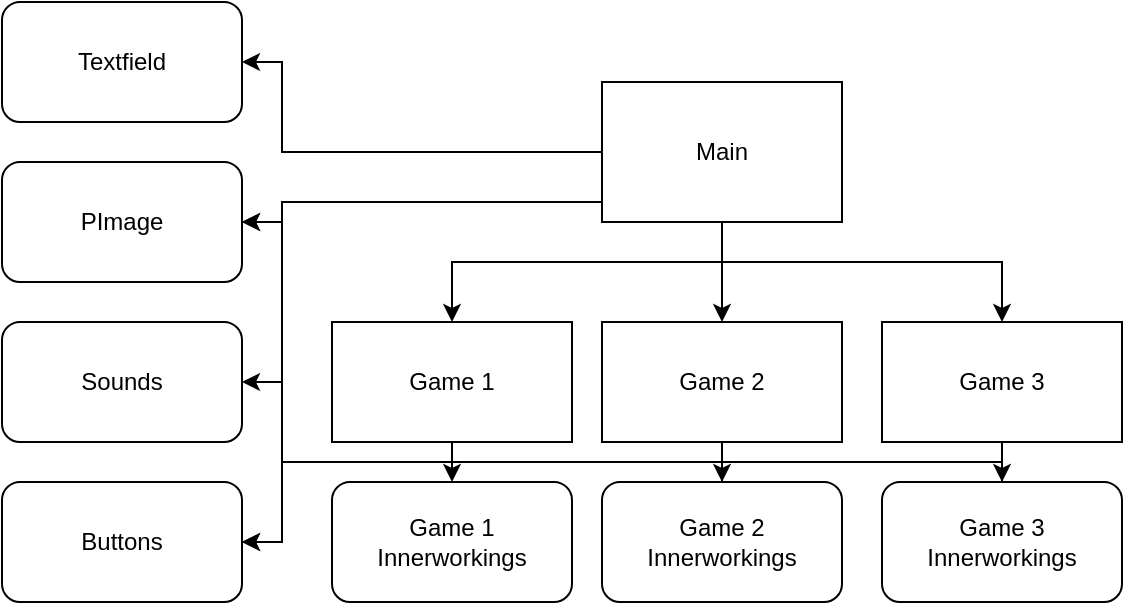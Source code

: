 <mxfile version="21.2.9" type="github">
  <diagram id="C5RBs43oDa-KdzZeNtuy" name="Page-1">
    <mxGraphModel dx="1050" dy="1750" grid="1" gridSize="10" guides="1" tooltips="1" connect="1" arrows="1" fold="1" page="1" pageScale="1" pageWidth="827" pageHeight="1169" math="0" shadow="0">
      <root>
        <mxCell id="WIyWlLk6GJQsqaUBKTNV-0" />
        <mxCell id="WIyWlLk6GJQsqaUBKTNV-1" parent="WIyWlLk6GJQsqaUBKTNV-0" />
        <mxCell id="_GGTm3D03qA7Ynv4rk2X-9" style="edgeStyle=orthogonalEdgeStyle;rounded=0;orthogonalLoop=1;jettySize=auto;html=1;entryX=1;entryY=0.5;entryDx=0;entryDy=0;" edge="1" parent="WIyWlLk6GJQsqaUBKTNV-1" source="_GGTm3D03qA7Ynv4rk2X-0" target="_GGTm3D03qA7Ynv4rk2X-3">
          <mxGeometry relative="1" as="geometry">
            <Array as="points">
              <mxPoint x="340" y="80" />
              <mxPoint x="340" y="250" />
            </Array>
          </mxGeometry>
        </mxCell>
        <mxCell id="_GGTm3D03qA7Ynv4rk2X-14" style="edgeStyle=orthogonalEdgeStyle;rounded=0;orthogonalLoop=1;jettySize=auto;html=1;entryX=1;entryY=0.5;entryDx=0;entryDy=0;" edge="1" parent="WIyWlLk6GJQsqaUBKTNV-1" source="_GGTm3D03qA7Ynv4rk2X-0" target="_GGTm3D03qA7Ynv4rk2X-5">
          <mxGeometry relative="1" as="geometry">
            <Array as="points">
              <mxPoint x="340" y="55" />
              <mxPoint x="340" y="10" />
            </Array>
          </mxGeometry>
        </mxCell>
        <mxCell id="_GGTm3D03qA7Ynv4rk2X-19" style="edgeStyle=orthogonalEdgeStyle;rounded=0;orthogonalLoop=1;jettySize=auto;html=1;entryX=0.5;entryY=0;entryDx=0;entryDy=0;" edge="1" parent="WIyWlLk6GJQsqaUBKTNV-1" source="_GGTm3D03qA7Ynv4rk2X-0" target="_GGTm3D03qA7Ynv4rk2X-6">
          <mxGeometry relative="1" as="geometry">
            <Array as="points">
              <mxPoint x="560" y="110" />
              <mxPoint x="425" y="110" />
            </Array>
          </mxGeometry>
        </mxCell>
        <mxCell id="_GGTm3D03qA7Ynv4rk2X-20" style="edgeStyle=orthogonalEdgeStyle;rounded=0;orthogonalLoop=1;jettySize=auto;html=1;exitX=0.5;exitY=1;exitDx=0;exitDy=0;entryX=0.5;entryY=0;entryDx=0;entryDy=0;" edge="1" parent="WIyWlLk6GJQsqaUBKTNV-1" source="_GGTm3D03qA7Ynv4rk2X-0" target="_GGTm3D03qA7Ynv4rk2X-7">
          <mxGeometry relative="1" as="geometry" />
        </mxCell>
        <mxCell id="_GGTm3D03qA7Ynv4rk2X-22" style="edgeStyle=orthogonalEdgeStyle;rounded=0;orthogonalLoop=1;jettySize=auto;html=1;exitX=0.5;exitY=1;exitDx=0;exitDy=0;entryX=0.5;entryY=0;entryDx=0;entryDy=0;" edge="1" parent="WIyWlLk6GJQsqaUBKTNV-1" source="_GGTm3D03qA7Ynv4rk2X-0" target="_GGTm3D03qA7Ynv4rk2X-8">
          <mxGeometry relative="1" as="geometry">
            <Array as="points">
              <mxPoint x="560" y="110" />
              <mxPoint x="700" y="110" />
            </Array>
          </mxGeometry>
        </mxCell>
        <mxCell id="_GGTm3D03qA7Ynv4rk2X-0" value="Main" style="rounded=0;whiteSpace=wrap;html=1;" vertex="1" parent="WIyWlLk6GJQsqaUBKTNV-1">
          <mxGeometry x="500" y="20" width="120" height="70" as="geometry" />
        </mxCell>
        <mxCell id="_GGTm3D03qA7Ynv4rk2X-1" value="PImage" style="rounded=1;whiteSpace=wrap;html=1;" vertex="1" parent="WIyWlLk6GJQsqaUBKTNV-1">
          <mxGeometry x="200" y="60" width="120" height="60" as="geometry" />
        </mxCell>
        <mxCell id="_GGTm3D03qA7Ynv4rk2X-3" value="Buttons" style="rounded=1;whiteSpace=wrap;html=1;" vertex="1" parent="WIyWlLk6GJQsqaUBKTNV-1">
          <mxGeometry x="200" y="220" width="120" height="60" as="geometry" />
        </mxCell>
        <mxCell id="_GGTm3D03qA7Ynv4rk2X-4" value="Sounds" style="rounded=1;whiteSpace=wrap;html=1;" vertex="1" parent="WIyWlLk6GJQsqaUBKTNV-1">
          <mxGeometry x="200" y="140" width="120" height="60" as="geometry" />
        </mxCell>
        <mxCell id="_GGTm3D03qA7Ynv4rk2X-5" value="Textfield" style="rounded=1;whiteSpace=wrap;html=1;" vertex="1" parent="WIyWlLk6GJQsqaUBKTNV-1">
          <mxGeometry x="200" y="-20" width="120" height="60" as="geometry" />
        </mxCell>
        <mxCell id="_GGTm3D03qA7Ynv4rk2X-13" style="edgeStyle=orthogonalEdgeStyle;rounded=0;orthogonalLoop=1;jettySize=auto;html=1;exitX=0.5;exitY=1;exitDx=0;exitDy=0;entryX=1;entryY=0.5;entryDx=0;entryDy=0;" edge="1" parent="WIyWlLk6GJQsqaUBKTNV-1" source="_GGTm3D03qA7Ynv4rk2X-6" target="_GGTm3D03qA7Ynv4rk2X-4">
          <mxGeometry relative="1" as="geometry">
            <Array as="points">
              <mxPoint x="425" y="210" />
              <mxPoint x="340" y="210" />
              <mxPoint x="340" y="170" />
            </Array>
          </mxGeometry>
        </mxCell>
        <mxCell id="_GGTm3D03qA7Ynv4rk2X-15" style="edgeStyle=orthogonalEdgeStyle;rounded=0;orthogonalLoop=1;jettySize=auto;html=1;entryX=1;entryY=0.5;entryDx=0;entryDy=0;" edge="1" parent="WIyWlLk6GJQsqaUBKTNV-1" source="_GGTm3D03qA7Ynv4rk2X-6" target="_GGTm3D03qA7Ynv4rk2X-1">
          <mxGeometry relative="1" as="geometry">
            <Array as="points">
              <mxPoint x="425" y="210" />
              <mxPoint x="340" y="210" />
              <mxPoint x="340" y="90" />
            </Array>
          </mxGeometry>
        </mxCell>
        <mxCell id="_GGTm3D03qA7Ynv4rk2X-16" style="edgeStyle=orthogonalEdgeStyle;rounded=0;orthogonalLoop=1;jettySize=auto;html=1;exitX=0.5;exitY=1;exitDx=0;exitDy=0;entryX=0.5;entryY=0;entryDx=0;entryDy=0;" edge="1" parent="WIyWlLk6GJQsqaUBKTNV-1" source="_GGTm3D03qA7Ynv4rk2X-6" target="_GGTm3D03qA7Ynv4rk2X-10">
          <mxGeometry relative="1" as="geometry" />
        </mxCell>
        <mxCell id="_GGTm3D03qA7Ynv4rk2X-6" value="Game 1" style="rounded=0;whiteSpace=wrap;html=1;" vertex="1" parent="WIyWlLk6GJQsqaUBKTNV-1">
          <mxGeometry x="365" y="140" width="120" height="60" as="geometry" />
        </mxCell>
        <mxCell id="_GGTm3D03qA7Ynv4rk2X-17" style="edgeStyle=orthogonalEdgeStyle;rounded=0;orthogonalLoop=1;jettySize=auto;html=1;entryX=0.5;entryY=0;entryDx=0;entryDy=0;" edge="1" parent="WIyWlLk6GJQsqaUBKTNV-1" source="_GGTm3D03qA7Ynv4rk2X-7" target="_GGTm3D03qA7Ynv4rk2X-11">
          <mxGeometry relative="1" as="geometry" />
        </mxCell>
        <mxCell id="_GGTm3D03qA7Ynv4rk2X-23" style="edgeStyle=orthogonalEdgeStyle;rounded=0;orthogonalLoop=1;jettySize=auto;html=1;exitX=0.5;exitY=1;exitDx=0;exitDy=0;entryX=1;entryY=0.5;entryDx=0;entryDy=0;" edge="1" parent="WIyWlLk6GJQsqaUBKTNV-1" source="_GGTm3D03qA7Ynv4rk2X-7" target="_GGTm3D03qA7Ynv4rk2X-3">
          <mxGeometry relative="1" as="geometry">
            <Array as="points">
              <mxPoint x="560" y="210" />
              <mxPoint x="340" y="210" />
              <mxPoint x="340" y="250" />
            </Array>
          </mxGeometry>
        </mxCell>
        <mxCell id="_GGTm3D03qA7Ynv4rk2X-7" value="Game 2" style="rounded=0;whiteSpace=wrap;html=1;" vertex="1" parent="WIyWlLk6GJQsqaUBKTNV-1">
          <mxGeometry x="500" y="140" width="120" height="60" as="geometry" />
        </mxCell>
        <mxCell id="_GGTm3D03qA7Ynv4rk2X-18" style="edgeStyle=orthogonalEdgeStyle;rounded=0;orthogonalLoop=1;jettySize=auto;html=1;entryX=0.5;entryY=0;entryDx=0;entryDy=0;" edge="1" parent="WIyWlLk6GJQsqaUBKTNV-1" source="_GGTm3D03qA7Ynv4rk2X-8" target="_GGTm3D03qA7Ynv4rk2X-12">
          <mxGeometry relative="1" as="geometry" />
        </mxCell>
        <mxCell id="_GGTm3D03qA7Ynv4rk2X-24" style="edgeStyle=orthogonalEdgeStyle;rounded=0;orthogonalLoop=1;jettySize=auto;html=1;exitX=0.5;exitY=1;exitDx=0;exitDy=0;entryX=1;entryY=0.5;entryDx=0;entryDy=0;" edge="1" parent="WIyWlLk6GJQsqaUBKTNV-1" source="_GGTm3D03qA7Ynv4rk2X-8" target="_GGTm3D03qA7Ynv4rk2X-1">
          <mxGeometry relative="1" as="geometry">
            <Array as="points">
              <mxPoint x="700" y="210" />
              <mxPoint x="340" y="210" />
              <mxPoint x="340" y="90" />
            </Array>
          </mxGeometry>
        </mxCell>
        <mxCell id="_GGTm3D03qA7Ynv4rk2X-8" value="Game 3" style="rounded=0;whiteSpace=wrap;html=1;" vertex="1" parent="WIyWlLk6GJQsqaUBKTNV-1">
          <mxGeometry x="640" y="140" width="120" height="60" as="geometry" />
        </mxCell>
        <mxCell id="_GGTm3D03qA7Ynv4rk2X-10" value="Game 1 Innerworkings" style="rounded=1;whiteSpace=wrap;html=1;" vertex="1" parent="WIyWlLk6GJQsqaUBKTNV-1">
          <mxGeometry x="365" y="220" width="120" height="60" as="geometry" />
        </mxCell>
        <mxCell id="_GGTm3D03qA7Ynv4rk2X-11" value="Game 2 Innerworkings" style="rounded=1;whiteSpace=wrap;html=1;" vertex="1" parent="WIyWlLk6GJQsqaUBKTNV-1">
          <mxGeometry x="500" y="220" width="120" height="60" as="geometry" />
        </mxCell>
        <mxCell id="_GGTm3D03qA7Ynv4rk2X-12" value="Game 3 Innerworkings" style="rounded=1;whiteSpace=wrap;html=1;" vertex="1" parent="WIyWlLk6GJQsqaUBKTNV-1">
          <mxGeometry x="640" y="220" width="120" height="60" as="geometry" />
        </mxCell>
      </root>
    </mxGraphModel>
  </diagram>
</mxfile>
